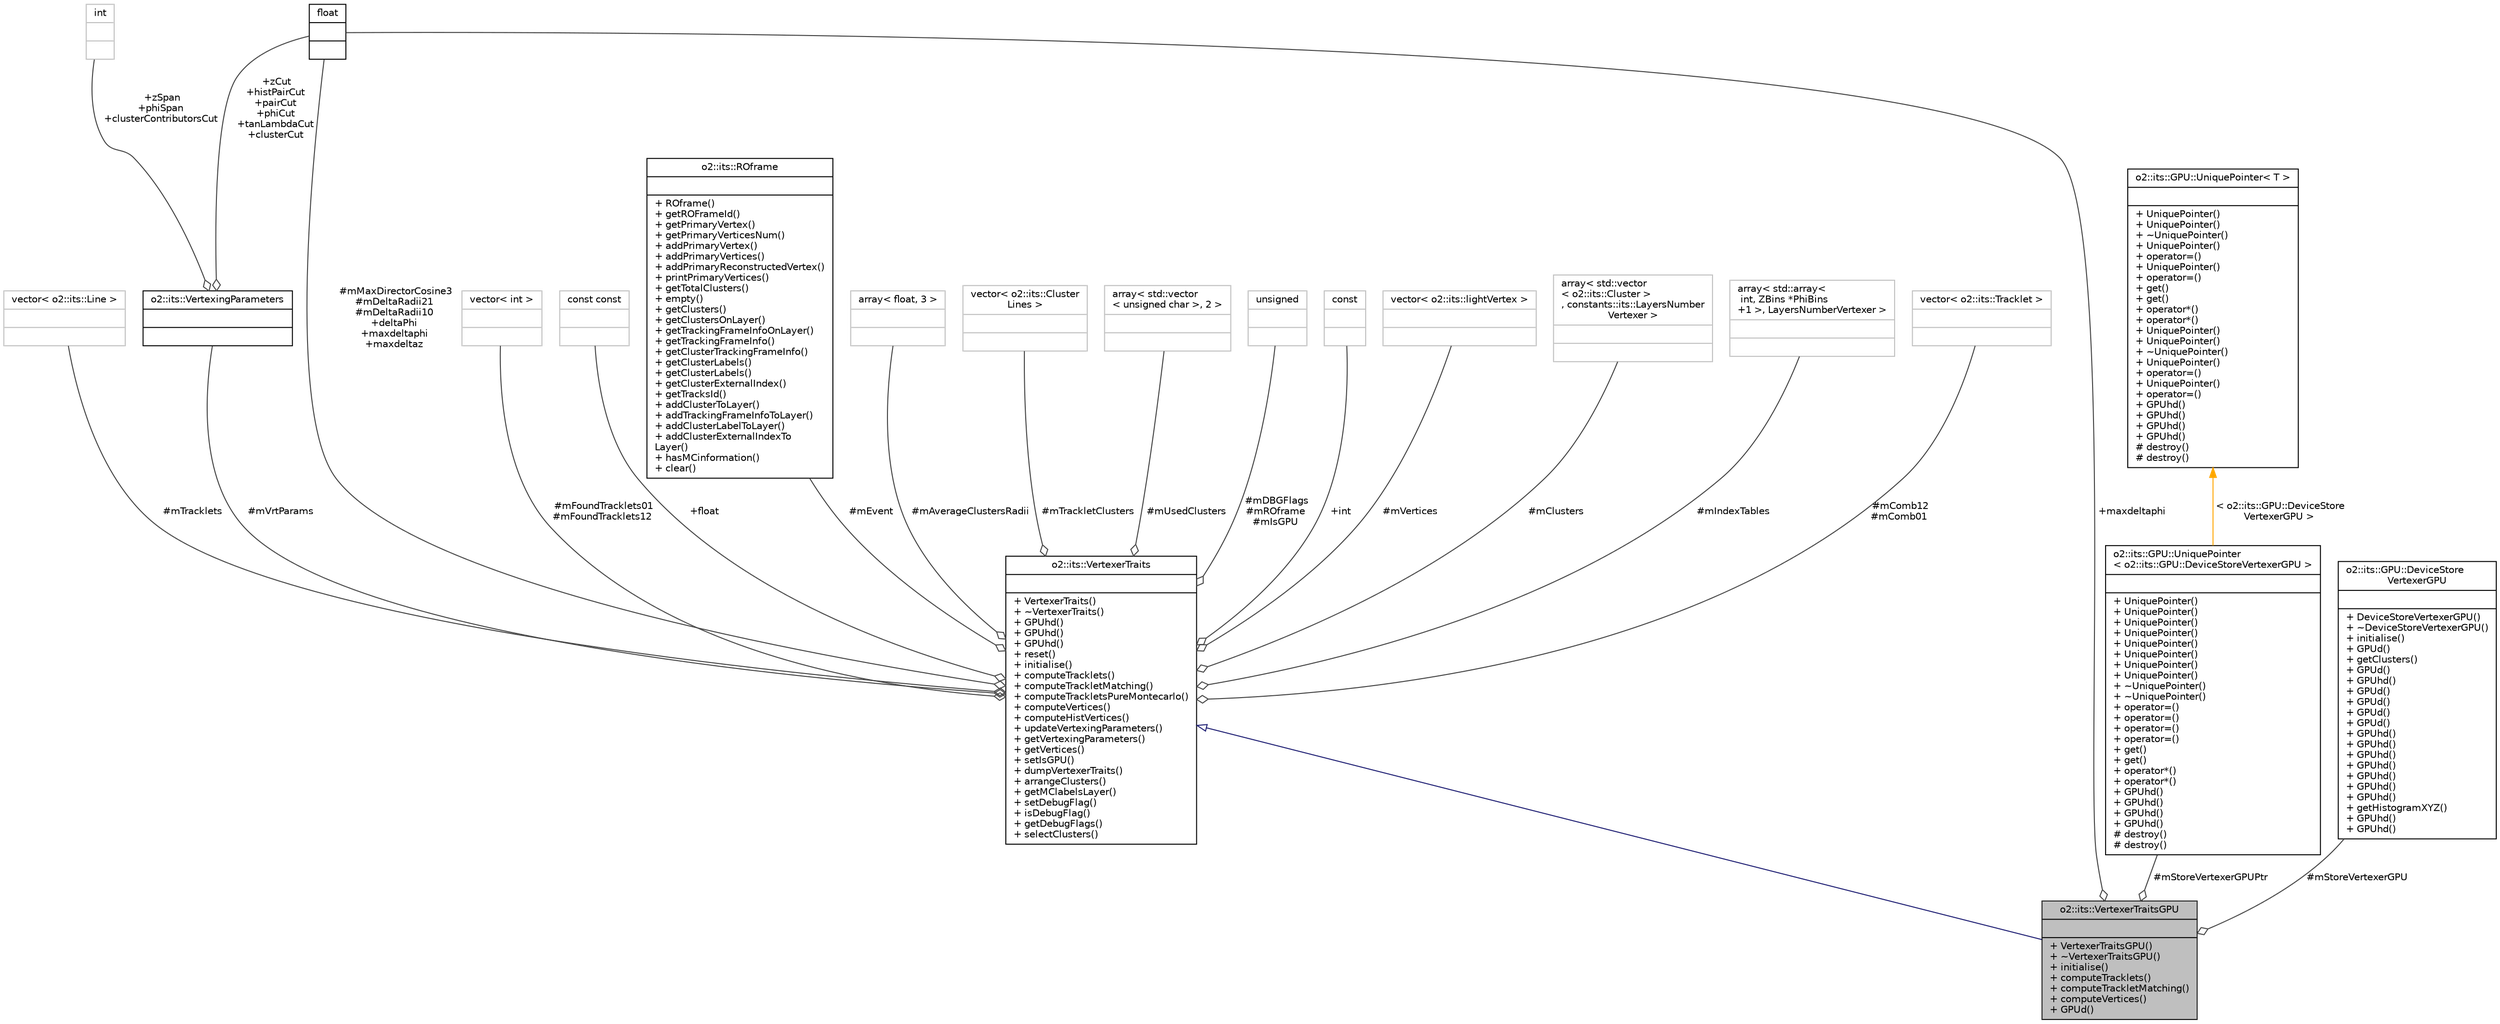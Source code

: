 digraph "o2::its::VertexerTraitsGPU"
{
 // INTERACTIVE_SVG=YES
  bgcolor="transparent";
  edge [fontname="Helvetica",fontsize="10",labelfontname="Helvetica",labelfontsize="10"];
  node [fontname="Helvetica",fontsize="10",shape=record];
  Node2 [label="{o2::its::VertexerTraitsGPU\n||+ VertexerTraitsGPU()\l+ ~VertexerTraitsGPU()\l+ initialise()\l+ computeTracklets()\l+ computeTrackletMatching()\l+ computeVertices()\l+ GPUd()\l}",height=0.2,width=0.4,color="black", fillcolor="grey75", style="filled", fontcolor="black"];
  Node3 -> Node2 [dir="back",color="midnightblue",fontsize="10",style="solid",arrowtail="onormal",fontname="Helvetica"];
  Node3 [label="{o2::its::VertexerTraits\n||+ VertexerTraits()\l+ ~VertexerTraits()\l+ GPUhd()\l+ GPUhd()\l+ GPUhd()\l+ reset()\l+ initialise()\l+ computeTracklets()\l+ computeTrackletMatching()\l+ computeTrackletsPureMontecarlo()\l+ computeVertices()\l+ computeHistVertices()\l+ updateVertexingParameters()\l+ getVertexingParameters()\l+ getVertices()\l+ setIsGPU()\l+ dumpVertexerTraits()\l+ arrangeClusters()\l+ getMClabelsLayer()\l+ setDebugFlag()\l+ isDebugFlag()\l+ getDebugFlags()\l+ selectClusters()\l}",height=0.2,width=0.4,color="black",URL="$de/d1a/classo2_1_1its_1_1VertexerTraits.html"];
  Node4 -> Node3 [color="grey25",fontsize="10",style="solid",label=" #mTracklets" ,arrowhead="odiamond",fontname="Helvetica"];
  Node4 [label="{vector\< o2::its::Line \>\n||}",height=0.2,width=0.4,color="grey75"];
  Node5 -> Node3 [color="grey25",fontsize="10",style="solid",label=" #mVrtParams" ,arrowhead="odiamond",fontname="Helvetica"];
  Node5 [label="{o2::its::VertexingParameters\n||}",height=0.2,width=0.4,color="black",URL="$d2/de3/structo2_1_1its_1_1VertexingParameters.html"];
  Node6 -> Node5 [color="grey25",fontsize="10",style="solid",label=" +zCut\n+histPairCut\n+pairCut\n+phiCut\n+tanLambdaCut\n+clusterCut" ,arrowhead="odiamond",fontname="Helvetica"];
  Node6 [label="{float\n||}",height=0.2,width=0.4,color="black",URL="$d4/dc3/classfloat.html"];
  Node7 -> Node5 [color="grey25",fontsize="10",style="solid",label=" +zSpan\n+phiSpan\n+clusterContributorsCut" ,arrowhead="odiamond",fontname="Helvetica"];
  Node7 [label="{int\n||}",height=0.2,width=0.4,color="grey75"];
  Node6 -> Node3 [color="grey25",fontsize="10",style="solid",label=" #mMaxDirectorCosine3\n#mDeltaRadii21\n#mDeltaRadii10\n+deltaPhi\n+maxdeltaphi\n+maxdeltaz" ,arrowhead="odiamond",fontname="Helvetica"];
  Node8 -> Node3 [color="grey25",fontsize="10",style="solid",label=" #mFoundTracklets01\n#mFoundTracklets12" ,arrowhead="odiamond",fontname="Helvetica"];
  Node8 [label="{vector\< int \>\n||}",height=0.2,width=0.4,color="grey75"];
  Node9 -> Node3 [color="grey25",fontsize="10",style="solid",label=" +float" ,arrowhead="odiamond",fontname="Helvetica"];
  Node9 [label="{const const\n||}",height=0.2,width=0.4,color="grey75"];
  Node10 -> Node3 [color="grey25",fontsize="10",style="solid",label=" #mEvent" ,arrowhead="odiamond",fontname="Helvetica"];
  Node10 [label="{o2::its::ROframe\n||+ ROframe()\l+ getROFrameId()\l+ getPrimaryVertex()\l+ getPrimaryVerticesNum()\l+ addPrimaryVertex()\l+ addPrimaryVertices()\l+ addPrimaryReconstructedVertex()\l+ printPrimaryVertices()\l+ getTotalClusters()\l+ empty()\l+ getClusters()\l+ getClustersOnLayer()\l+ getTrackingFrameInfoOnLayer()\l+ getTrackingFrameInfo()\l+ getClusterTrackingFrameInfo()\l+ getClusterLabels()\l+ getClusterLabels()\l+ getClusterExternalIndex()\l+ getTracksId()\l+ addClusterToLayer()\l+ addTrackingFrameInfoToLayer()\l+ addClusterLabelToLayer()\l+ addClusterExternalIndexTo\lLayer()\l+ hasMCinformation()\l+ clear()\l}",height=0.2,width=0.4,color="black",URL="$d6/d58/classo2_1_1its_1_1ROframe.html"];
  Node11 -> Node3 [color="grey25",fontsize="10",style="solid",label=" #mAverageClustersRadii" ,arrowhead="odiamond",fontname="Helvetica"];
  Node11 [label="{array\< float, 3 \>\n||}",height=0.2,width=0.4,color="grey75"];
  Node12 -> Node3 [color="grey25",fontsize="10",style="solid",label=" #mTrackletClusters" ,arrowhead="odiamond",fontname="Helvetica"];
  Node12 [label="{vector\< o2::its::Cluster\lLines \>\n||}",height=0.2,width=0.4,color="grey75"];
  Node13 -> Node3 [color="grey25",fontsize="10",style="solid",label=" #mUsedClusters" ,arrowhead="odiamond",fontname="Helvetica"];
  Node13 [label="{array\< std::vector\l\< unsigned char \>, 2 \>\n||}",height=0.2,width=0.4,color="grey75"];
  Node14 -> Node3 [color="grey25",fontsize="10",style="solid",label=" #mDBGFlags\n#mROframe\n#mIsGPU" ,arrowhead="odiamond",fontname="Helvetica"];
  Node14 [label="{unsigned\n||}",height=0.2,width=0.4,color="grey75"];
  Node15 -> Node3 [color="grey25",fontsize="10",style="solid",label=" +int" ,arrowhead="odiamond",fontname="Helvetica"];
  Node15 [label="{const\n||}",height=0.2,width=0.4,color="grey75"];
  Node16 -> Node3 [color="grey25",fontsize="10",style="solid",label=" #mVertices" ,arrowhead="odiamond",fontname="Helvetica"];
  Node16 [label="{vector\< o2::its::lightVertex \>\n||}",height=0.2,width=0.4,color="grey75"];
  Node17 -> Node3 [color="grey25",fontsize="10",style="solid",label=" #mClusters" ,arrowhead="odiamond",fontname="Helvetica"];
  Node17 [label="{array\< std::vector\l\< o2::its::Cluster \>\l, constants::its::LayersNumber\lVertexer \>\n||}",height=0.2,width=0.4,color="grey75"];
  Node18 -> Node3 [color="grey25",fontsize="10",style="solid",label=" #mIndexTables" ,arrowhead="odiamond",fontname="Helvetica"];
  Node18 [label="{array\< std::array\<\l int, ZBins *PhiBins\l+1 \>, LayersNumberVertexer \>\n||}",height=0.2,width=0.4,color="grey75"];
  Node19 -> Node3 [color="grey25",fontsize="10",style="solid",label=" #mComb12\n#mComb01" ,arrowhead="odiamond",fontname="Helvetica"];
  Node19 [label="{vector\< o2::its::Tracklet \>\n||}",height=0.2,width=0.4,color="grey75"];
  Node20 -> Node2 [color="grey25",fontsize="10",style="solid",label=" #mStoreVertexerGPUPtr" ,arrowhead="odiamond",fontname="Helvetica"];
  Node20 [label="{o2::its::GPU::UniquePointer\l\< o2::its::GPU::DeviceStoreVertexerGPU \>\n||+ UniquePointer()\l+ UniquePointer()\l+ UniquePointer()\l+ UniquePointer()\l+ UniquePointer()\l+ UniquePointer()\l+ UniquePointer()\l+ UniquePointer()\l+ ~UniquePointer()\l+ ~UniquePointer()\l+ operator=()\l+ operator=()\l+ operator=()\l+ operator=()\l+ get()\l+ get()\l+ operator*()\l+ operator*()\l+ GPUhd()\l+ GPUhd()\l+ GPUhd()\l+ GPUhd()\l# destroy()\l# destroy()\l}",height=0.2,width=0.4,color="black",URL="$d6/dd1/classo2_1_1its_1_1GPU_1_1UniquePointer.html"];
  Node21 -> Node20 [dir="back",color="orange",fontsize="10",style="solid",label=" \< o2::its::GPU::DeviceStore\lVertexerGPU \>" ,fontname="Helvetica"];
  Node21 [label="{o2::its::GPU::UniquePointer\< T \>\n||+ UniquePointer()\l+ UniquePointer()\l+ ~UniquePointer()\l+ UniquePointer()\l+ operator=()\l+ UniquePointer()\l+ operator=()\l+ get()\l+ get()\l+ operator*()\l+ operator*()\l+ UniquePointer()\l+ UniquePointer()\l+ ~UniquePointer()\l+ UniquePointer()\l+ operator=()\l+ UniquePointer()\l+ operator=()\l+ GPUhd()\l+ GPUhd()\l+ GPUhd()\l+ GPUhd()\l# destroy()\l# destroy()\l}",height=0.2,width=0.4,color="black",URL="$d6/dd1/classo2_1_1its_1_1GPU_1_1UniquePointer.html"];
  Node6 -> Node2 [color="grey25",fontsize="10",style="solid",label=" +maxdeltaphi" ,arrowhead="odiamond",fontname="Helvetica"];
  Node22 -> Node2 [color="grey25",fontsize="10",style="solid",label=" #mStoreVertexerGPU" ,arrowhead="odiamond",fontname="Helvetica"];
  Node22 [label="{o2::its::GPU::DeviceStore\lVertexerGPU\n||+ DeviceStoreVertexerGPU()\l+ ~DeviceStoreVertexerGPU()\l+ initialise()\l+ GPUd()\l+ getClusters()\l+ GPUd()\l+ GPUhd()\l+ GPUd()\l+ GPUd()\l+ GPUd()\l+ GPUd()\l+ GPUhd()\l+ GPUhd()\l+ GPUhd()\l+ GPUhd()\l+ GPUhd()\l+ GPUhd()\l+ GPUhd()\l+ getHistogramXYZ()\l+ GPUhd()\l+ GPUhd()\l}",height=0.2,width=0.4,color="black",URL="$d8/d80/classo2_1_1its_1_1GPU_1_1DeviceStoreVertexerGPU.html"];
}
